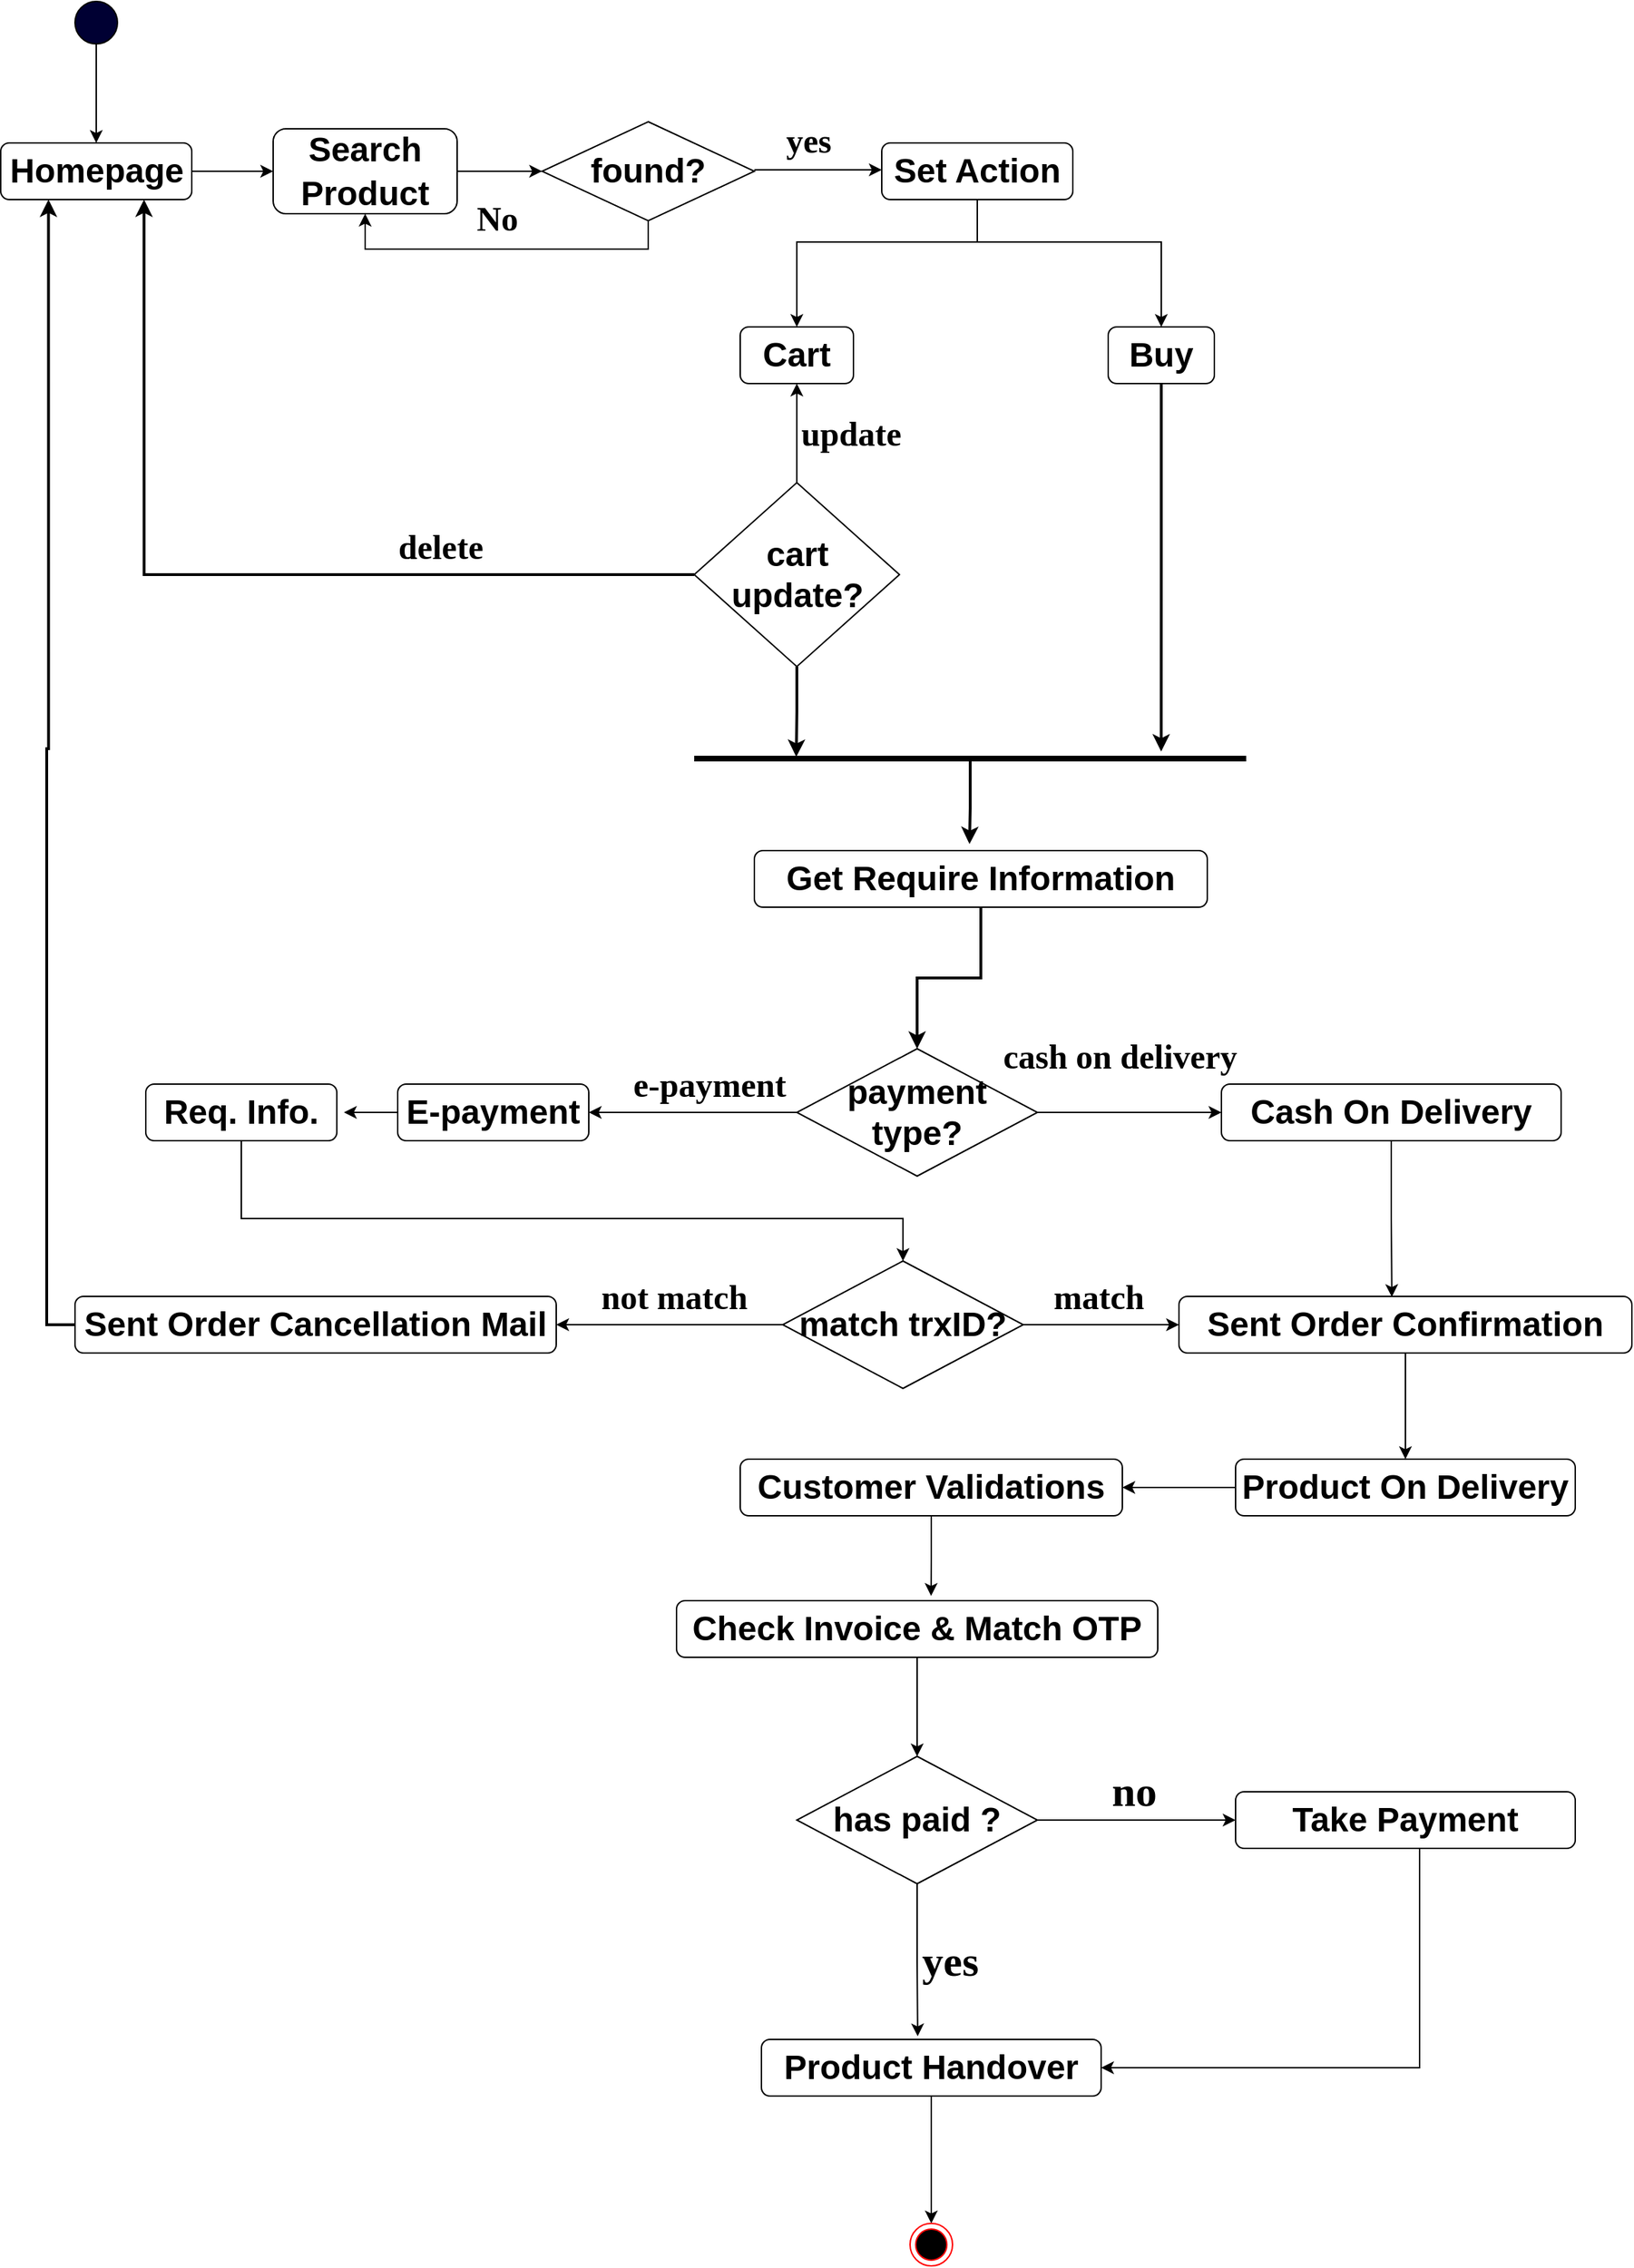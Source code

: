 <mxfile version="21.6.8" type="github">
  <diagram name="Page-1" id="u9zzReYskYPbnjBxVrct">
    <mxGraphModel dx="1050" dy="573" grid="1" gridSize="10" guides="1" tooltips="1" connect="1" arrows="1" fold="1" page="1" pageScale="1" pageWidth="850" pageHeight="1100" math="0" shadow="0">
      <root>
        <mxCell id="0" />
        <mxCell id="1" parent="0" />
        <mxCell id="ntjXVA0GMSHedG_WwRod-26" style="edgeStyle=orthogonalEdgeStyle;rounded=0;orthogonalLoop=1;jettySize=auto;html=1;entryX=0.5;entryY=0;entryDx=0;entryDy=0;" parent="1" source="ntjXVA0GMSHedG_WwRod-1" target="ntjXVA0GMSHedG_WwRod-2" edge="1">
          <mxGeometry relative="1" as="geometry" />
        </mxCell>
        <mxCell id="ntjXVA0GMSHedG_WwRod-1" value="" style="ellipse;whiteSpace=wrap;html=1;aspect=fixed;fillColor=#000033;" parent="1" vertex="1">
          <mxGeometry x="130" y="40" width="30" height="30" as="geometry" />
        </mxCell>
        <mxCell id="ntjXVA0GMSHedG_WwRod-27" style="edgeStyle=orthogonalEdgeStyle;rounded=0;orthogonalLoop=1;jettySize=auto;html=1;entryX=0;entryY=0.5;entryDx=0;entryDy=0;" parent="1" source="ntjXVA0GMSHedG_WwRod-2" target="ntjXVA0GMSHedG_WwRod-4" edge="1">
          <mxGeometry relative="1" as="geometry" />
        </mxCell>
        <mxCell id="ntjXVA0GMSHedG_WwRod-2" value="&lt;h1&gt;Homepage&lt;/h1&gt;" style="rounded=1;whiteSpace=wrap;html=1;" parent="1" vertex="1">
          <mxGeometry x="77.5" y="140" width="135" height="40" as="geometry" />
        </mxCell>
        <mxCell id="ntjXVA0GMSHedG_WwRod-28" style="edgeStyle=orthogonalEdgeStyle;rounded=0;orthogonalLoop=1;jettySize=auto;html=1;entryX=0;entryY=0.5;entryDx=0;entryDy=0;" parent="1" source="ntjXVA0GMSHedG_WwRod-4" target="ntjXVA0GMSHedG_WwRod-5" edge="1">
          <mxGeometry relative="1" as="geometry" />
        </mxCell>
        <mxCell id="ntjXVA0GMSHedG_WwRod-4" value="&lt;h1 style=&quot;line-height: 60%;&quot;&gt;Search&lt;/h1&gt;&lt;h1 style=&quot;line-height: 60%;&quot;&gt;Product&lt;/h1&gt;" style="rounded=1;whiteSpace=wrap;html=1;" parent="1" vertex="1">
          <mxGeometry x="270" y="130" width="130" height="60" as="geometry" />
        </mxCell>
        <mxCell id="ntjXVA0GMSHedG_WwRod-29" style="edgeStyle=orthogonalEdgeStyle;rounded=0;orthogonalLoop=1;jettySize=auto;html=1;entryX=0;entryY=0.5;entryDx=0;entryDy=0;" parent="1" edge="1">
          <mxGeometry relative="1" as="geometry">
            <mxPoint x="610" y="159" as="sourcePoint" />
            <mxPoint x="700" y="159" as="targetPoint" />
          </mxGeometry>
        </mxCell>
        <mxCell id="ntjXVA0GMSHedG_WwRod-58" value="&lt;h2 style=&quot;line-height: 0%;&quot;&gt;&lt;font style=&quot;font-size: 24px;&quot; face=&quot;Comic Sans MS&quot;&gt;yes&lt;/font&gt;&lt;/h2&gt;" style="edgeLabel;html=1;align=center;verticalAlign=middle;resizable=0;points=[];" parent="ntjXVA0GMSHedG_WwRod-29" vertex="1" connectable="0">
          <mxGeometry x="-0.164" y="-2" relative="1" as="geometry">
            <mxPoint y="-22" as="offset" />
          </mxGeometry>
        </mxCell>
        <mxCell id="ntjXVA0GMSHedG_WwRod-30" style="edgeStyle=orthogonalEdgeStyle;rounded=0;orthogonalLoop=1;jettySize=auto;html=1;entryX=0.5;entryY=1;entryDx=0;entryDy=0;" parent="1" source="ntjXVA0GMSHedG_WwRod-5" target="ntjXVA0GMSHedG_WwRod-4" edge="1">
          <mxGeometry relative="1" as="geometry">
            <Array as="points">
              <mxPoint x="535" y="215" />
              <mxPoint x="335" y="215" />
            </Array>
          </mxGeometry>
        </mxCell>
        <mxCell id="ntjXVA0GMSHedG_WwRod-5" value="&lt;h1&gt;found?&lt;/h1&gt;" style="rhombus;whiteSpace=wrap;html=1;" parent="1" vertex="1">
          <mxGeometry x="460" y="125" width="150" height="70" as="geometry" />
        </mxCell>
        <mxCell id="ntjXVA0GMSHedG_WwRod-31" style="edgeStyle=orthogonalEdgeStyle;rounded=0;orthogonalLoop=1;jettySize=auto;html=1;entryX=0.5;entryY=0;entryDx=0;entryDy=0;" parent="1" source="ntjXVA0GMSHedG_WwRod-6" target="ntjXVA0GMSHedG_WwRod-8" edge="1">
          <mxGeometry relative="1" as="geometry">
            <Array as="points">
              <mxPoint x="768" y="210" />
              <mxPoint x="640" y="210" />
            </Array>
          </mxGeometry>
        </mxCell>
        <mxCell id="ntjXVA0GMSHedG_WwRod-32" style="edgeStyle=orthogonalEdgeStyle;rounded=0;orthogonalLoop=1;jettySize=auto;html=1;entryX=0.5;entryY=0;entryDx=0;entryDy=0;" parent="1" source="ntjXVA0GMSHedG_WwRod-6" target="ntjXVA0GMSHedG_WwRod-7" edge="1">
          <mxGeometry relative="1" as="geometry">
            <Array as="points">
              <mxPoint x="768" y="210" />
              <mxPoint x="898" y="210" />
            </Array>
          </mxGeometry>
        </mxCell>
        <mxCell id="ntjXVA0GMSHedG_WwRod-6" value="&lt;h1&gt;Set Action&lt;/h1&gt;" style="rounded=1;whiteSpace=wrap;html=1;" parent="1" vertex="1">
          <mxGeometry x="700" y="140" width="135" height="40" as="geometry" />
        </mxCell>
        <mxCell id="ntjXVA0GMSHedG_WwRod-37" style="edgeStyle=orthogonalEdgeStyle;rounded=0;orthogonalLoop=1;jettySize=auto;html=1;entryX=0.846;entryY=0;entryDx=0;entryDy=0;entryPerimeter=0;strokeWidth=2;" parent="1" source="ntjXVA0GMSHedG_WwRod-7" target="ntjXVA0GMSHedG_WwRod-10" edge="1">
          <mxGeometry relative="1" as="geometry" />
        </mxCell>
        <mxCell id="ntjXVA0GMSHedG_WwRod-7" value="&lt;h1&gt;Buy&lt;/h1&gt;" style="rounded=1;whiteSpace=wrap;html=1;" parent="1" vertex="1">
          <mxGeometry x="860" y="270" width="75" height="40" as="geometry" />
        </mxCell>
        <mxCell id="ntjXVA0GMSHedG_WwRod-8" value="&lt;h1&gt;Cart&lt;/h1&gt;" style="rounded=1;whiteSpace=wrap;html=1;" parent="1" vertex="1">
          <mxGeometry x="600" y="270" width="80" height="40" as="geometry" />
        </mxCell>
        <mxCell id="ntjXVA0GMSHedG_WwRod-34" style="edgeStyle=orthogonalEdgeStyle;rounded=0;orthogonalLoop=1;jettySize=auto;html=1;" parent="1" source="ntjXVA0GMSHedG_WwRod-9" target="ntjXVA0GMSHedG_WwRod-8" edge="1">
          <mxGeometry relative="1" as="geometry" />
        </mxCell>
        <mxCell id="ntjXVA0GMSHedG_WwRod-35" style="edgeStyle=orthogonalEdgeStyle;rounded=0;orthogonalLoop=1;jettySize=auto;html=1;exitX=0;exitY=0.5;exitDx=0;exitDy=0;entryX=0.75;entryY=1;entryDx=0;entryDy=0;strokeWidth=2;" parent="1" source="ntjXVA0GMSHedG_WwRod-9" target="ntjXVA0GMSHedG_WwRod-2" edge="1">
          <mxGeometry relative="1" as="geometry" />
        </mxCell>
        <mxCell id="ntjXVA0GMSHedG_WwRod-36" style="edgeStyle=orthogonalEdgeStyle;rounded=0;orthogonalLoop=1;jettySize=auto;html=1;strokeWidth=2;" parent="1" source="ntjXVA0GMSHedG_WwRod-9" edge="1">
          <mxGeometry relative="1" as="geometry">
            <mxPoint x="639.6" y="573.8" as="targetPoint" />
          </mxGeometry>
        </mxCell>
        <mxCell id="ntjXVA0GMSHedG_WwRod-9" value="&lt;h1&gt;cart update?&lt;/h1&gt;" style="rhombus;whiteSpace=wrap;html=1;" parent="1" vertex="1">
          <mxGeometry x="567.5" y="380" width="145" height="130" as="geometry" />
        </mxCell>
        <mxCell id="ntjXVA0GMSHedG_WwRod-38" style="edgeStyle=orthogonalEdgeStyle;rounded=0;orthogonalLoop=1;jettySize=auto;html=1;entryX=0.475;entryY=-0.115;entryDx=0;entryDy=0;entryPerimeter=0;strokeWidth=2;" parent="1" source="ntjXVA0GMSHedG_WwRod-10" target="ntjXVA0GMSHedG_WwRod-11" edge="1">
          <mxGeometry relative="1" as="geometry" />
        </mxCell>
        <mxCell id="ntjXVA0GMSHedG_WwRod-10" value="" style="line;strokeWidth=4;html=1;perimeter=backbonePerimeter;points=[];outlineConnect=0;" parent="1" vertex="1">
          <mxGeometry x="567.5" y="570" width="390" height="10" as="geometry" />
        </mxCell>
        <mxCell id="ntjXVA0GMSHedG_WwRod-39" style="edgeStyle=orthogonalEdgeStyle;rounded=0;orthogonalLoop=1;jettySize=auto;html=1;entryX=0.5;entryY=0;entryDx=0;entryDy=0;strokeWidth=2;" parent="1" source="ntjXVA0GMSHedG_WwRod-11" target="ntjXVA0GMSHedG_WwRod-12" edge="1">
          <mxGeometry relative="1" as="geometry" />
        </mxCell>
        <mxCell id="ntjXVA0GMSHedG_WwRod-11" value="&lt;h1&gt;Get Require Information&lt;/h1&gt;" style="rounded=1;whiteSpace=wrap;html=1;" parent="1" vertex="1">
          <mxGeometry x="610" y="640" width="320" height="40" as="geometry" />
        </mxCell>
        <mxCell id="ntjXVA0GMSHedG_WwRod-40" style="edgeStyle=orthogonalEdgeStyle;rounded=0;orthogonalLoop=1;jettySize=auto;html=1;entryX=0;entryY=0.5;entryDx=0;entryDy=0;" parent="1" source="ntjXVA0GMSHedG_WwRod-12" target="ntjXVA0GMSHedG_WwRod-13" edge="1">
          <mxGeometry relative="1" as="geometry" />
        </mxCell>
        <mxCell id="ntjXVA0GMSHedG_WwRod-41" style="edgeStyle=orthogonalEdgeStyle;rounded=0;orthogonalLoop=1;jettySize=auto;html=1;entryX=1;entryY=0.5;entryDx=0;entryDy=0;" parent="1" source="ntjXVA0GMSHedG_WwRod-12" target="ntjXVA0GMSHedG_WwRod-14" edge="1">
          <mxGeometry relative="1" as="geometry" />
        </mxCell>
        <mxCell id="ntjXVA0GMSHedG_WwRod-12" value="&lt;h1&gt;payment type?&lt;/h1&gt;" style="rhombus;whiteSpace=wrap;html=1;" parent="1" vertex="1">
          <mxGeometry x="640" y="780" width="170" height="90" as="geometry" />
        </mxCell>
        <mxCell id="ntjXVA0GMSHedG_WwRod-55" style="edgeStyle=orthogonalEdgeStyle;rounded=0;orthogonalLoop=1;jettySize=auto;html=1;entryX=0.47;entryY=0.01;entryDx=0;entryDy=0;entryPerimeter=0;" parent="1" source="ntjXVA0GMSHedG_WwRod-13" target="ntjXVA0GMSHedG_WwRod-16" edge="1">
          <mxGeometry relative="1" as="geometry" />
        </mxCell>
        <mxCell id="ntjXVA0GMSHedG_WwRod-13" value="&lt;h1&gt;Cash On Delivery&lt;/h1&gt;" style="rounded=1;whiteSpace=wrap;html=1;" parent="1" vertex="1">
          <mxGeometry x="940" y="805" width="240" height="40" as="geometry" />
        </mxCell>
        <mxCell id="ntjXVA0GMSHedG_WwRod-42" style="edgeStyle=orthogonalEdgeStyle;rounded=0;orthogonalLoop=1;jettySize=auto;html=1;" parent="1" source="ntjXVA0GMSHedG_WwRod-14" edge="1">
          <mxGeometry relative="1" as="geometry">
            <mxPoint x="320" y="825" as="targetPoint" />
          </mxGeometry>
        </mxCell>
        <mxCell id="ntjXVA0GMSHedG_WwRod-14" value="&lt;h1&gt;E-payment&lt;/h1&gt;" style="rounded=1;whiteSpace=wrap;html=1;" parent="1" vertex="1">
          <mxGeometry x="358" y="805" width="135" height="40" as="geometry" />
        </mxCell>
        <mxCell id="ntjXVA0GMSHedG_WwRod-43" style="edgeStyle=orthogonalEdgeStyle;rounded=0;orthogonalLoop=1;jettySize=auto;html=1;" parent="1" source="ntjXVA0GMSHedG_WwRod-15" target="ntjXVA0GMSHedG_WwRod-17" edge="1">
          <mxGeometry relative="1" as="geometry">
            <Array as="points">
              <mxPoint x="248" y="900" />
              <mxPoint x="715" y="900" />
            </Array>
          </mxGeometry>
        </mxCell>
        <mxCell id="ntjXVA0GMSHedG_WwRod-15" value="&lt;h1&gt;Req. Info.&lt;/h1&gt;" style="rounded=1;whiteSpace=wrap;html=1;" parent="1" vertex="1">
          <mxGeometry x="180" y="805" width="135" height="40" as="geometry" />
        </mxCell>
        <mxCell id="ntjXVA0GMSHedG_WwRod-46" style="edgeStyle=orthogonalEdgeStyle;rounded=0;orthogonalLoop=1;jettySize=auto;html=1;" parent="1" source="ntjXVA0GMSHedG_WwRod-16" target="ntjXVA0GMSHedG_WwRod-19" edge="1">
          <mxGeometry relative="1" as="geometry" />
        </mxCell>
        <mxCell id="ntjXVA0GMSHedG_WwRod-16" value="&lt;h1&gt;Sent Order Confirmation&lt;/h1&gt;" style="rounded=1;whiteSpace=wrap;html=1;" parent="1" vertex="1">
          <mxGeometry x="910" y="955" width="320" height="40" as="geometry" />
        </mxCell>
        <mxCell id="ntjXVA0GMSHedG_WwRod-44" style="edgeStyle=orthogonalEdgeStyle;rounded=0;orthogonalLoop=1;jettySize=auto;html=1;entryX=1;entryY=0.5;entryDx=0;entryDy=0;" parent="1" source="ntjXVA0GMSHedG_WwRod-17" target="ntjXVA0GMSHedG_WwRod-18" edge="1">
          <mxGeometry relative="1" as="geometry" />
        </mxCell>
        <mxCell id="ntjXVA0GMSHedG_WwRod-45" style="edgeStyle=orthogonalEdgeStyle;rounded=0;orthogonalLoop=1;jettySize=auto;html=1;entryX=0;entryY=0.5;entryDx=0;entryDy=0;" parent="1" source="ntjXVA0GMSHedG_WwRod-17" target="ntjXVA0GMSHedG_WwRod-16" edge="1">
          <mxGeometry relative="1" as="geometry" />
        </mxCell>
        <mxCell id="ntjXVA0GMSHedG_WwRod-17" value="&lt;h1&gt;match trxID?&lt;/h1&gt;" style="rhombus;whiteSpace=wrap;html=1;" parent="1" vertex="1">
          <mxGeometry x="630" y="930" width="170" height="90" as="geometry" />
        </mxCell>
        <mxCell id="ntjXVA0GMSHedG_WwRod-54" style="edgeStyle=orthogonalEdgeStyle;rounded=0;orthogonalLoop=1;jettySize=auto;html=1;entryX=0.25;entryY=1;entryDx=0;entryDy=0;strokeWidth=2;" parent="1" source="ntjXVA0GMSHedG_WwRod-18" target="ntjXVA0GMSHedG_WwRod-2" edge="1">
          <mxGeometry relative="1" as="geometry">
            <Array as="points">
              <mxPoint x="110" y="975" />
              <mxPoint x="110" y="568" />
              <mxPoint x="111" y="568" />
            </Array>
          </mxGeometry>
        </mxCell>
        <mxCell id="ntjXVA0GMSHedG_WwRod-18" value="&lt;h1&gt;Sent Order Cancellation Mail&lt;/h1&gt;" style="rounded=1;whiteSpace=wrap;html=1;" parent="1" vertex="1">
          <mxGeometry x="130" y="955" width="340" height="40" as="geometry" />
        </mxCell>
        <mxCell id="ntjXVA0GMSHedG_WwRod-47" style="edgeStyle=orthogonalEdgeStyle;rounded=0;orthogonalLoop=1;jettySize=auto;html=1;entryX=1;entryY=0.5;entryDx=0;entryDy=0;" parent="1" source="ntjXVA0GMSHedG_WwRod-19" target="ntjXVA0GMSHedG_WwRod-20" edge="1">
          <mxGeometry relative="1" as="geometry" />
        </mxCell>
        <mxCell id="ntjXVA0GMSHedG_WwRod-19" value="&lt;h1&gt;Product On Delivery&lt;/h1&gt;" style="rounded=1;whiteSpace=wrap;html=1;" parent="1" vertex="1">
          <mxGeometry x="950" y="1070" width="240" height="40" as="geometry" />
        </mxCell>
        <mxCell id="ntjXVA0GMSHedG_WwRod-49" style="edgeStyle=orthogonalEdgeStyle;rounded=0;orthogonalLoop=1;jettySize=auto;html=1;entryX=0.529;entryY=-0.085;entryDx=0;entryDy=0;entryPerimeter=0;" parent="1" source="ntjXVA0GMSHedG_WwRod-20" target="ntjXVA0GMSHedG_WwRod-21" edge="1">
          <mxGeometry relative="1" as="geometry" />
        </mxCell>
        <mxCell id="ntjXVA0GMSHedG_WwRod-20" value="&lt;h1&gt;Customer Validations&lt;/h1&gt;" style="rounded=1;whiteSpace=wrap;html=1;" parent="1" vertex="1">
          <mxGeometry x="600" y="1070" width="270" height="40" as="geometry" />
        </mxCell>
        <mxCell id="ntjXVA0GMSHedG_WwRod-50" style="edgeStyle=orthogonalEdgeStyle;rounded=0;orthogonalLoop=1;jettySize=auto;html=1;entryX=0.5;entryY=0;entryDx=0;entryDy=0;" parent="1" source="ntjXVA0GMSHedG_WwRod-21" target="ntjXVA0GMSHedG_WwRod-22" edge="1">
          <mxGeometry relative="1" as="geometry" />
        </mxCell>
        <mxCell id="ntjXVA0GMSHedG_WwRod-21" value="&lt;h1&gt;Check Invoice &amp;amp; Match OTP&lt;/h1&gt;" style="rounded=1;whiteSpace=wrap;html=1;" parent="1" vertex="1">
          <mxGeometry x="555" y="1170" width="340" height="40" as="geometry" />
        </mxCell>
        <mxCell id="ntjXVA0GMSHedG_WwRod-51" style="edgeStyle=orthogonalEdgeStyle;rounded=0;orthogonalLoop=1;jettySize=auto;html=1;" parent="1" source="ntjXVA0GMSHedG_WwRod-22" target="ntjXVA0GMSHedG_WwRod-23" edge="1">
          <mxGeometry relative="1" as="geometry" />
        </mxCell>
        <mxCell id="ntjXVA0GMSHedG_WwRod-52" style="edgeStyle=orthogonalEdgeStyle;rounded=0;orthogonalLoop=1;jettySize=auto;html=1;entryX=0.46;entryY=-0.055;entryDx=0;entryDy=0;entryPerimeter=0;" parent="1" source="ntjXVA0GMSHedG_WwRod-22" target="ntjXVA0GMSHedG_WwRod-24" edge="1">
          <mxGeometry relative="1" as="geometry" />
        </mxCell>
        <mxCell id="ntjXVA0GMSHedG_WwRod-22" value="&lt;h1&gt;has paid ?&lt;/h1&gt;" style="rhombus;whiteSpace=wrap;html=1;" parent="1" vertex="1">
          <mxGeometry x="640" y="1280" width="170" height="90" as="geometry" />
        </mxCell>
        <mxCell id="ntjXVA0GMSHedG_WwRod-57" style="edgeStyle=orthogonalEdgeStyle;rounded=0;orthogonalLoop=1;jettySize=auto;html=1;entryX=1;entryY=0.5;entryDx=0;entryDy=0;" parent="1" source="ntjXVA0GMSHedG_WwRod-23" target="ntjXVA0GMSHedG_WwRod-24" edge="1">
          <mxGeometry relative="1" as="geometry">
            <Array as="points">
              <mxPoint x="1080" y="1500" />
            </Array>
          </mxGeometry>
        </mxCell>
        <mxCell id="ntjXVA0GMSHedG_WwRod-23" value="&lt;h1&gt;Take Payment&lt;/h1&gt;" style="rounded=1;whiteSpace=wrap;html=1;" parent="1" vertex="1">
          <mxGeometry x="950" y="1305" width="240" height="40" as="geometry" />
        </mxCell>
        <mxCell id="ntjXVA0GMSHedG_WwRod-53" style="edgeStyle=orthogonalEdgeStyle;rounded=0;orthogonalLoop=1;jettySize=auto;html=1;entryX=0.5;entryY=0;entryDx=0;entryDy=0;" parent="1" source="ntjXVA0GMSHedG_WwRod-24" target="ntjXVA0GMSHedG_WwRod-25" edge="1">
          <mxGeometry relative="1" as="geometry" />
        </mxCell>
        <mxCell id="ntjXVA0GMSHedG_WwRod-24" value="&lt;h1&gt;Product Handover&lt;/h1&gt;" style="rounded=1;whiteSpace=wrap;html=1;" parent="1" vertex="1">
          <mxGeometry x="615" y="1480" width="240" height="40" as="geometry" />
        </mxCell>
        <mxCell id="ntjXVA0GMSHedG_WwRod-25" value="" style="ellipse;html=1;shape=endState;fillColor=#000000;strokeColor=#ff0000;" parent="1" vertex="1">
          <mxGeometry x="720" y="1610" width="30" height="30" as="geometry" />
        </mxCell>
        <mxCell id="ntjXVA0GMSHedG_WwRod-59" value="&lt;h2 style=&quot;line-height: 0%;&quot;&gt;&lt;font style=&quot;font-size: 24px;&quot; face=&quot;Comic Sans MS&quot;&gt;No&lt;/font&gt;&lt;/h2&gt;" style="edgeLabel;html=1;align=center;verticalAlign=middle;resizable=0;points=[];" parent="1" vertex="1" connectable="0">
          <mxGeometry x="660" y="200" as="geometry">
            <mxPoint x="-232" y="-6" as="offset" />
          </mxGeometry>
        </mxCell>
        <mxCell id="ntjXVA0GMSHedG_WwRod-60" value="&lt;h2 style=&quot;line-height: 0%;&quot;&gt;&lt;font style=&quot;font-size: 24px;&quot; face=&quot;Comic Sans MS&quot;&gt;update&lt;/font&gt;&lt;/h2&gt;" style="edgeLabel;html=1;align=center;verticalAlign=middle;resizable=0;points=[];" parent="1" vertex="1" connectable="0">
          <mxGeometry x="680" y="160" as="geometry">
            <mxPoint x="-2" y="186" as="offset" />
          </mxGeometry>
        </mxCell>
        <mxCell id="ntjXVA0GMSHedG_WwRod-61" value="&lt;h2 style=&quot;line-height: 0%;&quot;&gt;&lt;font style=&quot;font-size: 24px;&quot; face=&quot;Comic Sans MS&quot;&gt;delete&lt;/font&gt;&lt;/h2&gt;" style="edgeLabel;html=1;align=center;verticalAlign=middle;resizable=0;points=[];" parent="1" vertex="1" connectable="0">
          <mxGeometry x="390" y="240" as="geometry">
            <mxPoint x="-2" y="186" as="offset" />
          </mxGeometry>
        </mxCell>
        <mxCell id="ntjXVA0GMSHedG_WwRod-62" value="&lt;h2 style=&quot;line-height: 0%;&quot;&gt;&lt;font style=&quot;font-size: 24px;&quot; face=&quot;Comic Sans MS&quot;&gt;cash on delivery&lt;/font&gt;&lt;/h2&gt;" style="edgeLabel;html=1;align=center;verticalAlign=middle;resizable=0;points=[];" parent="1" vertex="1" connectable="0">
          <mxGeometry x="870" y="600" as="geometry">
            <mxPoint x="-2" y="186" as="offset" />
          </mxGeometry>
        </mxCell>
        <mxCell id="ntjXVA0GMSHedG_WwRod-63" value="&lt;h2 style=&quot;line-height: 0%;&quot;&gt;&lt;font style=&quot;font-size: 24px;&quot; face=&quot;Comic Sans MS&quot;&gt;e-payment&lt;/font&gt;&lt;/h2&gt;" style="edgeLabel;html=1;align=center;verticalAlign=middle;resizable=0;points=[];" parent="1" vertex="1" connectable="0">
          <mxGeometry x="580" y="620" as="geometry">
            <mxPoint x="-2" y="186" as="offset" />
          </mxGeometry>
        </mxCell>
        <mxCell id="ntjXVA0GMSHedG_WwRod-64" value="&lt;h2 style=&quot;line-height: 0%;&quot;&gt;&lt;font style=&quot;font-size: 24px;&quot; face=&quot;Comic Sans MS&quot;&gt;match&lt;/font&gt;&lt;/h2&gt;" style="edgeLabel;html=1;align=center;verticalAlign=middle;resizable=0;points=[];" parent="1" vertex="1" connectable="0">
          <mxGeometry x="855" y="770" as="geometry">
            <mxPoint x="-2" y="186" as="offset" />
          </mxGeometry>
        </mxCell>
        <mxCell id="ntjXVA0GMSHedG_WwRod-65" value="&lt;h2 style=&quot;line-height: 0%;&quot;&gt;&lt;font style=&quot;font-size: 24px;&quot; face=&quot;Comic Sans MS&quot;&gt;not match&lt;/font&gt;&lt;/h2&gt;" style="edgeLabel;html=1;align=center;verticalAlign=middle;resizable=0;points=[];" parent="1" vertex="1" connectable="0">
          <mxGeometry x="555" y="770" as="geometry">
            <mxPoint x="-2" y="186" as="offset" />
          </mxGeometry>
        </mxCell>
        <mxCell id="ntjXVA0GMSHedG_WwRod-66" value="&lt;h2 style=&quot;line-height: 0%;&quot;&gt;&lt;font style=&quot;font-size: 30px;&quot; face=&quot;Comic Sans MS&quot;&gt;no&lt;/font&gt;&lt;/h2&gt;" style="edgeLabel;html=1;align=center;verticalAlign=middle;resizable=0;points=[];" parent="1" vertex="1" connectable="0">
          <mxGeometry x="880" y="1120" as="geometry">
            <mxPoint x="-2" y="186" as="offset" />
          </mxGeometry>
        </mxCell>
        <mxCell id="ntjXVA0GMSHedG_WwRod-67" value="&lt;h2 style=&quot;line-height: 0%;&quot;&gt;&lt;font style=&quot;font-size: 30px;&quot; face=&quot;Comic Sans MS&quot;&gt;yes&lt;/font&gt;&lt;/h2&gt;" style="edgeLabel;html=1;align=center;verticalAlign=middle;resizable=0;points=[];" parent="1" vertex="1" connectable="0">
          <mxGeometry x="750" y="1240" as="geometry">
            <mxPoint x="-2" y="186" as="offset" />
          </mxGeometry>
        </mxCell>
      </root>
    </mxGraphModel>
  </diagram>
</mxfile>
